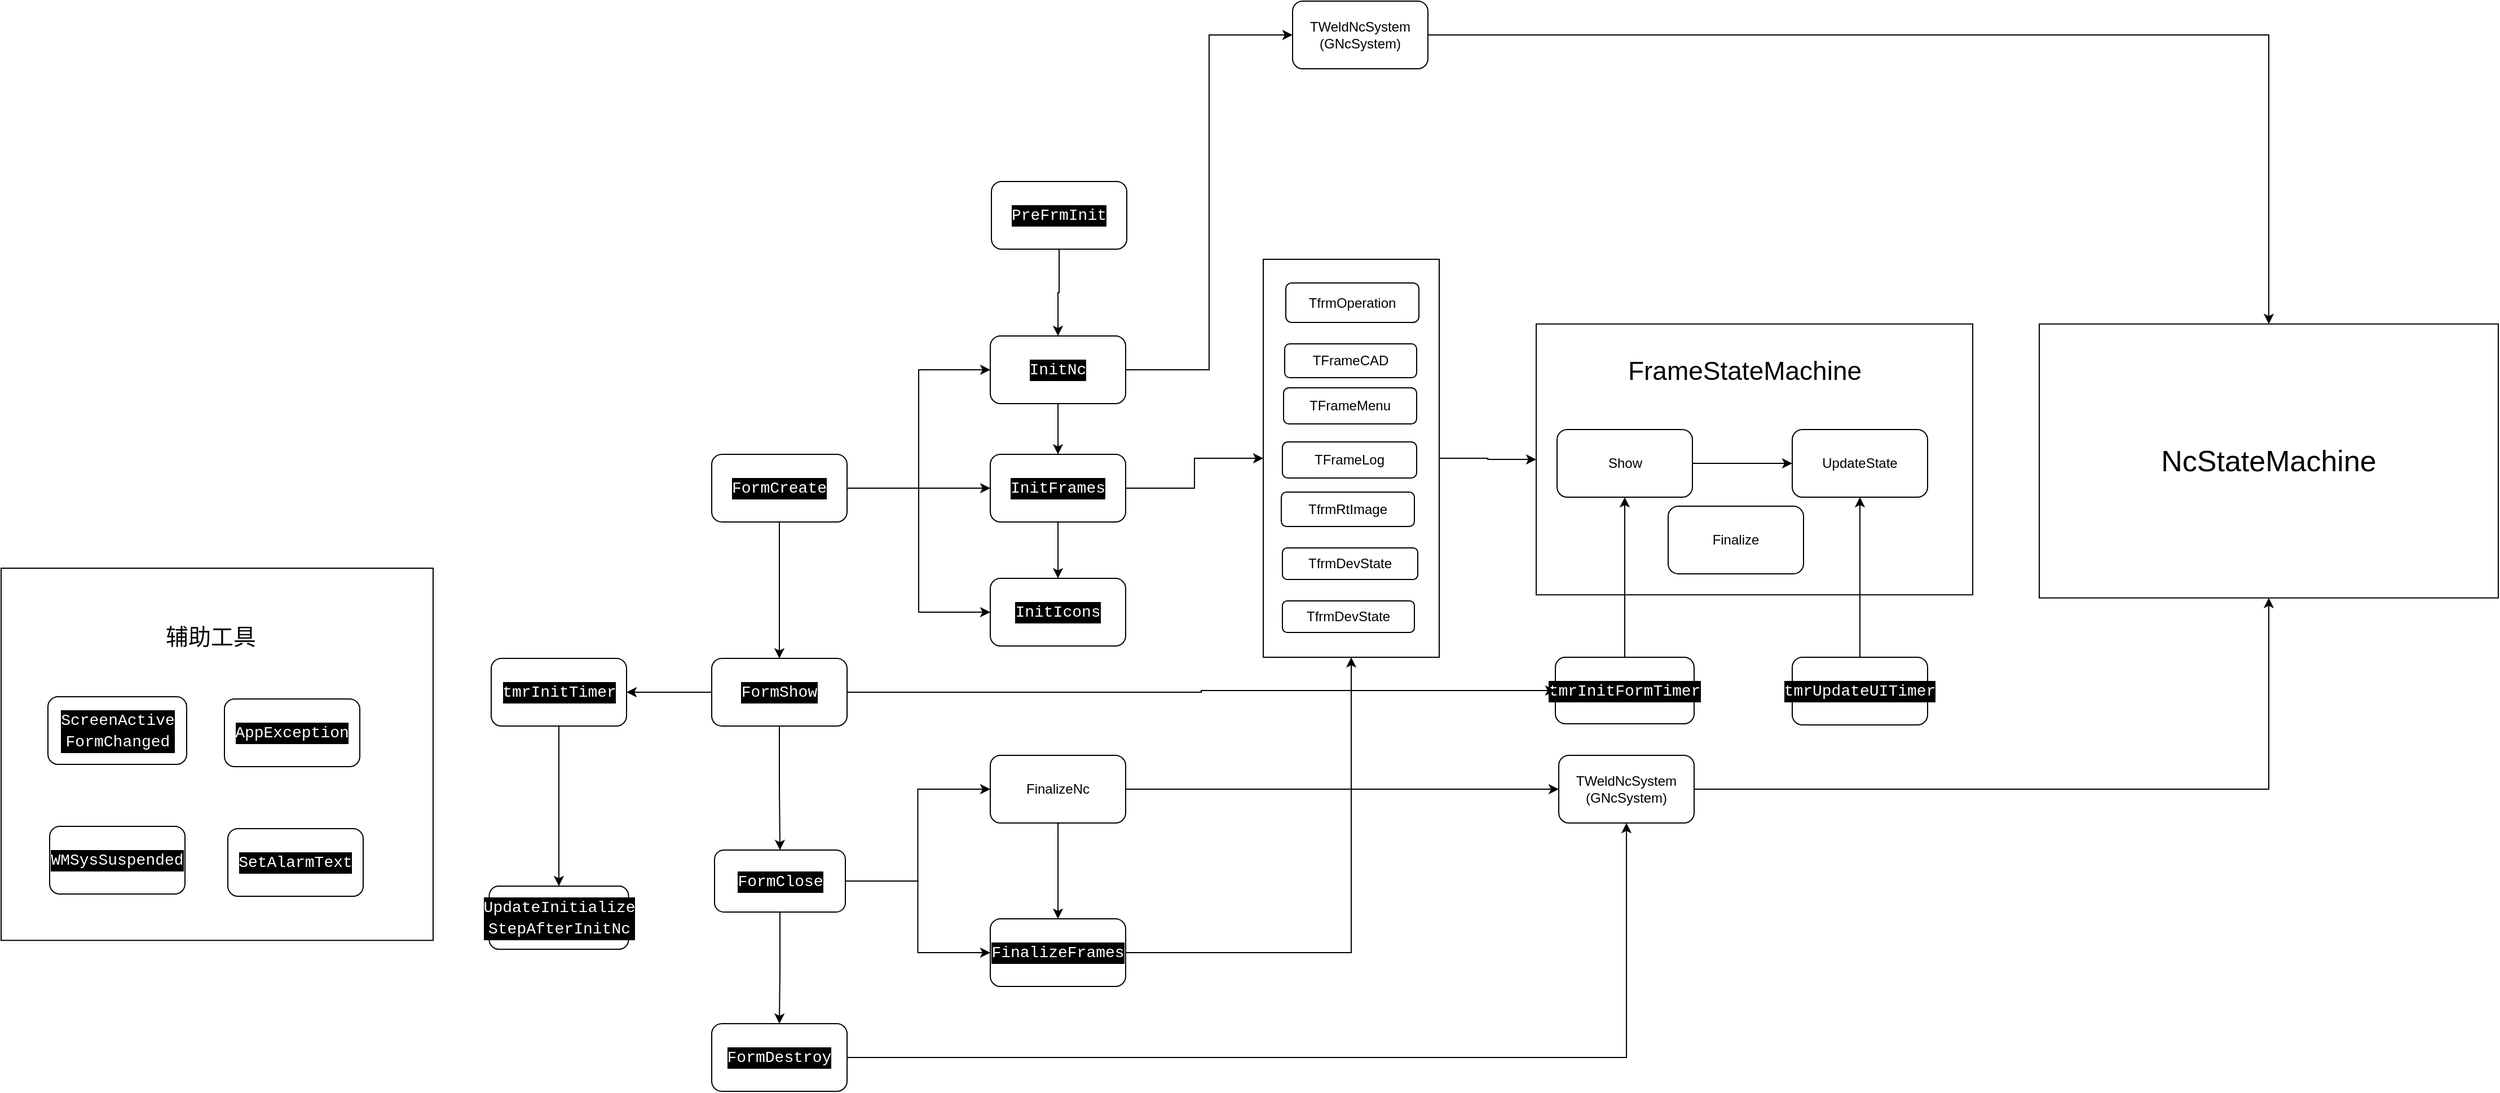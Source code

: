 <mxfile version="21.6.9" type="github">
  <diagram name="Page-1" id="2YBvvXClWsGukQMizWep">
    <mxGraphModel dx="5157" dy="1378" grid="0" gridSize="10" guides="1" tooltips="1" connect="1" arrows="1" fold="1" page="1" pageScale="1" pageWidth="850" pageHeight="1100" math="0" shadow="0">
      <root>
        <mxCell id="0" />
        <mxCell id="1" parent="0" />
        <mxCell id="tJhSIbLWdgZJOuwZPTp4-64" value="" style="rounded=0;whiteSpace=wrap;html=1;" vertex="1" parent="1">
          <mxGeometry x="-770" y="462.37" width="387" height="240.25" as="geometry" />
        </mxCell>
        <mxCell id="tJhSIbLWdgZJOuwZPTp4-90" style="edgeStyle=orthogonalEdgeStyle;rounded=0;orthogonalLoop=1;jettySize=auto;html=1;exitX=1;exitY=0.5;exitDx=0;exitDy=0;entryX=0.5;entryY=1;entryDx=0;entryDy=0;" edge="1" parent="1" source="tJhSIbLWdgZJOuwZPTp4-5" target="tJhSIbLWdgZJOuwZPTp4-73">
          <mxGeometry relative="1" as="geometry" />
        </mxCell>
        <mxCell id="tJhSIbLWdgZJOuwZPTp4-5" value="&lt;div style=&quot;color: rgb(255, 255, 255); background-color: rgb(0, 0, 0); font-family: Consolas, &amp;quot;Courier New&amp;quot;, monospace; font-size: 14px; line-height: 19px;&quot;&gt;FormDestroy&lt;/div&gt;" style="rounded=1;whiteSpace=wrap;html=1;" vertex="1" parent="1">
          <mxGeometry x="-1501" y="1083" width="120" height="60" as="geometry" />
        </mxCell>
        <mxCell id="tJhSIbLWdgZJOuwZPTp4-85" style="edgeStyle=orthogonalEdgeStyle;rounded=0;orthogonalLoop=1;jettySize=auto;html=1;exitX=0.5;exitY=0;exitDx=0;exitDy=0;entryX=0.5;entryY=1;entryDx=0;entryDy=0;" edge="1" parent="1" source="tJhSIbLWdgZJOuwZPTp4-12" target="tJhSIbLWdgZJOuwZPTp4-47">
          <mxGeometry relative="1" as="geometry" />
        </mxCell>
        <mxCell id="tJhSIbLWdgZJOuwZPTp4-12" value="&lt;div style=&quot;color: rgb(255, 255, 255); background-color: rgb(0, 0, 0); font-family: Consolas, &amp;quot;Courier New&amp;quot;, monospace; font-size: 14px; line-height: 19px;&quot;&gt;tmrInitFormTimer&lt;/div&gt;" style="rounded=1;whiteSpace=wrap;html=1;movable=1;resizable=1;rotatable=1;deletable=1;editable=1;locked=0;connectable=1;" vertex="1" parent="1">
          <mxGeometry x="-753" y="758" width="123" height="59" as="geometry" />
        </mxCell>
        <mxCell id="tJhSIbLWdgZJOuwZPTp4-86" style="edgeStyle=orthogonalEdgeStyle;rounded=0;orthogonalLoop=1;jettySize=auto;html=1;exitX=0.5;exitY=0;exitDx=0;exitDy=0;entryX=0.5;entryY=1;entryDx=0;entryDy=0;" edge="1" parent="1" source="tJhSIbLWdgZJOuwZPTp4-14" target="tJhSIbLWdgZJOuwZPTp4-48">
          <mxGeometry relative="1" as="geometry" />
        </mxCell>
        <mxCell id="tJhSIbLWdgZJOuwZPTp4-14" value="&lt;div style=&quot;color: rgb(255, 255, 255); background-color: rgb(0, 0, 0); font-family: Consolas, &amp;quot;Courier New&amp;quot;, monospace; font-size: 14px; line-height: 19px;&quot;&gt;tmrUpdateUITimer&lt;/div&gt;" style="rounded=1;whiteSpace=wrap;html=1;movable=1;resizable=1;rotatable=1;deletable=1;editable=1;locked=0;connectable=1;" vertex="1" parent="1">
          <mxGeometry x="-543" y="758" width="120" height="60" as="geometry" />
        </mxCell>
        <mxCell id="tJhSIbLWdgZJOuwZPTp4-53" style="edgeStyle=orthogonalEdgeStyle;rounded=0;orthogonalLoop=1;jettySize=auto;html=1;exitX=0.5;exitY=1;exitDx=0;exitDy=0;entryX=0.5;entryY=0;entryDx=0;entryDy=0;" edge="1" parent="1" source="tJhSIbLWdgZJOuwZPTp4-15" target="tJhSIbLWdgZJOuwZPTp4-18">
          <mxGeometry relative="1" as="geometry" />
        </mxCell>
        <mxCell id="tJhSIbLWdgZJOuwZPTp4-15" value="&lt;div style=&quot;color: rgb(255, 255, 255); background-color: rgb(0, 0, 0); font-family: Consolas, &amp;quot;Courier New&amp;quot;, monospace; font-size: 14px; line-height: 19px;&quot;&gt;tmrInitTimer&lt;/div&gt;" style="rounded=1;whiteSpace=wrap;html=1;movable=1;resizable=1;rotatable=1;deletable=1;editable=1;locked=0;connectable=1;" vertex="1" parent="1">
          <mxGeometry x="-1696.5" y="759" width="120" height="60" as="geometry" />
        </mxCell>
        <mxCell id="tJhSIbLWdgZJOuwZPTp4-18" value="&lt;div style=&quot;color: rgb(255, 255, 255); background-color: rgb(0, 0, 0); font-family: Consolas, &amp;quot;Courier New&amp;quot;, monospace; font-size: 14px; line-height: 19px;&quot;&gt;UpdateInitialize&lt;/div&gt;&lt;div style=&quot;color: rgb(255, 255, 255); background-color: rgb(0, 0, 0); font-family: Consolas, &amp;quot;Courier New&amp;quot;, monospace; font-size: 14px; line-height: 19px;&quot;&gt;StepAfterInitNc&lt;/div&gt;" style="rounded=1;whiteSpace=wrap;html=1;" vertex="1" parent="1">
          <mxGeometry x="-1698.25" y="961" width="123.5" height="56" as="geometry" />
        </mxCell>
        <mxCell id="tJhSIbLWdgZJOuwZPTp4-23" value="" style="group" vertex="1" connectable="0" parent="1">
          <mxGeometry x="-1501" y="473" width="367" height="318" as="geometry" />
        </mxCell>
        <mxCell id="tJhSIbLWdgZJOuwZPTp4-27" style="edgeStyle=orthogonalEdgeStyle;rounded=0;orthogonalLoop=1;jettySize=auto;html=1;exitX=0.5;exitY=1;exitDx=0;exitDy=0;entryX=0.5;entryY=0;entryDx=0;entryDy=0;" edge="1" parent="tJhSIbLWdgZJOuwZPTp4-23" source="tJhSIbLWdgZJOuwZPTp4-4" target="tJhSIbLWdgZJOuwZPTp4-11">
          <mxGeometry relative="1" as="geometry" />
        </mxCell>
        <mxCell id="tJhSIbLWdgZJOuwZPTp4-4" value="&lt;div style=&quot;color: rgb(255, 255, 255); background-color: rgb(0, 0, 0); font-family: Consolas, &amp;quot;Courier New&amp;quot;, monospace; font-size: 14px; line-height: 19px;&quot;&gt;InitNc&lt;/div&gt;" style="rounded=1;whiteSpace=wrap;html=1;" vertex="1" parent="tJhSIbLWdgZJOuwZPTp4-23">
          <mxGeometry x="247" width="120" height="60" as="geometry" />
        </mxCell>
        <mxCell id="tJhSIbLWdgZJOuwZPTp4-20" style="edgeStyle=orthogonalEdgeStyle;rounded=0;orthogonalLoop=1;jettySize=auto;html=1;exitX=1;exitY=0.5;exitDx=0;exitDy=0;entryX=0;entryY=0.5;entryDx=0;entryDy=0;" edge="1" parent="tJhSIbLWdgZJOuwZPTp4-23" source="tJhSIbLWdgZJOuwZPTp4-6" target="tJhSIbLWdgZJOuwZPTp4-4">
          <mxGeometry relative="1" as="geometry" />
        </mxCell>
        <mxCell id="tJhSIbLWdgZJOuwZPTp4-71" style="edgeStyle=orthogonalEdgeStyle;rounded=0;orthogonalLoop=1;jettySize=auto;html=1;exitX=0.5;exitY=1;exitDx=0;exitDy=0;" edge="1" parent="tJhSIbLWdgZJOuwZPTp4-23" source="tJhSIbLWdgZJOuwZPTp4-6" target="tJhSIbLWdgZJOuwZPTp4-8">
          <mxGeometry relative="1" as="geometry" />
        </mxCell>
        <mxCell id="tJhSIbLWdgZJOuwZPTp4-6" value="&lt;div style=&quot;color: rgb(255, 255, 255); background-color: rgb(0, 0, 0); font-family: Consolas, &amp;quot;Courier New&amp;quot;, monospace; font-size: 14px; line-height: 19px;&quot;&gt;FormCreate&lt;/div&gt;" style="rounded=1;whiteSpace=wrap;html=1;" vertex="1" parent="tJhSIbLWdgZJOuwZPTp4-23">
          <mxGeometry y="105" width="120" height="60" as="geometry" />
        </mxCell>
        <mxCell id="tJhSIbLWdgZJOuwZPTp4-28" style="edgeStyle=orthogonalEdgeStyle;rounded=0;orthogonalLoop=1;jettySize=auto;html=1;exitX=0.5;exitY=1;exitDx=0;exitDy=0;" edge="1" parent="tJhSIbLWdgZJOuwZPTp4-23" source="tJhSIbLWdgZJOuwZPTp4-11" target="tJhSIbLWdgZJOuwZPTp4-13">
          <mxGeometry relative="1" as="geometry" />
        </mxCell>
        <mxCell id="tJhSIbLWdgZJOuwZPTp4-11" value="&lt;div style=&quot;color: rgb(255, 255, 255); background-color: rgb(0, 0, 0); font-family: Consolas, &amp;quot;Courier New&amp;quot;, monospace; font-size: 14px; line-height: 19px;&quot;&gt;InitFrames&lt;/div&gt;" style="rounded=1;whiteSpace=wrap;html=1;" vertex="1" parent="tJhSIbLWdgZJOuwZPTp4-23">
          <mxGeometry x="247" y="105" width="120" height="60" as="geometry" />
        </mxCell>
        <mxCell id="tJhSIbLWdgZJOuwZPTp4-21" style="edgeStyle=orthogonalEdgeStyle;rounded=0;orthogonalLoop=1;jettySize=auto;html=1;exitX=1;exitY=0.5;exitDx=0;exitDy=0;entryX=0;entryY=0.5;entryDx=0;entryDy=0;" edge="1" parent="tJhSIbLWdgZJOuwZPTp4-23" source="tJhSIbLWdgZJOuwZPTp4-6" target="tJhSIbLWdgZJOuwZPTp4-11">
          <mxGeometry relative="1" as="geometry" />
        </mxCell>
        <mxCell id="tJhSIbLWdgZJOuwZPTp4-13" value="&lt;div style=&quot;color: rgb(255, 255, 255); background-color: rgb(0, 0, 0); font-family: Consolas, &amp;quot;Courier New&amp;quot;, monospace; font-size: 14px; line-height: 19px;&quot;&gt;InitIcons&lt;/div&gt;" style="rounded=1;whiteSpace=wrap;html=1;" vertex="1" parent="tJhSIbLWdgZJOuwZPTp4-23">
          <mxGeometry x="247" y="215" width="120" height="60" as="geometry" />
        </mxCell>
        <mxCell id="tJhSIbLWdgZJOuwZPTp4-22" style="edgeStyle=orthogonalEdgeStyle;rounded=0;orthogonalLoop=1;jettySize=auto;html=1;exitX=1;exitY=0.5;exitDx=0;exitDy=0;entryX=0;entryY=0.5;entryDx=0;entryDy=0;" edge="1" parent="tJhSIbLWdgZJOuwZPTp4-23" source="tJhSIbLWdgZJOuwZPTp4-6" target="tJhSIbLWdgZJOuwZPTp4-13">
          <mxGeometry relative="1" as="geometry" />
        </mxCell>
        <mxCell id="tJhSIbLWdgZJOuwZPTp4-8" value="&lt;div style=&quot;color: rgb(255, 255, 255); background-color: rgb(0, 0, 0); font-family: Consolas, &amp;quot;Courier New&amp;quot;, monospace; font-size: 14px; line-height: 19px;&quot;&gt;FormShow&lt;/div&gt;" style="rounded=1;whiteSpace=wrap;html=1;" vertex="1" parent="tJhSIbLWdgZJOuwZPTp4-23">
          <mxGeometry y="286" width="120" height="60" as="geometry" />
        </mxCell>
        <mxCell id="tJhSIbLWdgZJOuwZPTp4-26" style="edgeStyle=orthogonalEdgeStyle;rounded=0;orthogonalLoop=1;jettySize=auto;html=1;exitX=0.5;exitY=1;exitDx=0;exitDy=0;entryX=0.5;entryY=0;entryDx=0;entryDy=0;" edge="1" parent="1" source="tJhSIbLWdgZJOuwZPTp4-25" target="tJhSIbLWdgZJOuwZPTp4-4">
          <mxGeometry relative="1" as="geometry" />
        </mxCell>
        <mxCell id="tJhSIbLWdgZJOuwZPTp4-25" value="&lt;div style=&quot;color: rgb(255, 255, 255); background-color: rgb(0, 0, 0); font-family: Consolas, &amp;quot;Courier New&amp;quot;, monospace; font-size: 14px; line-height: 19px;&quot;&gt;PreFrmInit&lt;/div&gt;" style="rounded=1;whiteSpace=wrap;html=1;" vertex="1" parent="1">
          <mxGeometry x="-1253" y="336" width="120" height="60" as="geometry" />
        </mxCell>
        <mxCell id="tJhSIbLWdgZJOuwZPTp4-81" style="edgeStyle=orthogonalEdgeStyle;rounded=0;orthogonalLoop=1;jettySize=auto;html=1;exitX=1;exitY=0.5;exitDx=0;exitDy=0;entryX=0.5;entryY=0;entryDx=0;entryDy=0;" edge="1" parent="1" source="tJhSIbLWdgZJOuwZPTp4-29" target="tJhSIbLWdgZJOuwZPTp4-79">
          <mxGeometry relative="1" as="geometry" />
        </mxCell>
        <mxCell id="tJhSIbLWdgZJOuwZPTp4-29" value="TWeldNcSystem&lt;br&gt;(GNcSystem)" style="rounded=1;whiteSpace=wrap;html=1;" vertex="1" parent="1">
          <mxGeometry x="-986" y="176" width="120" height="60" as="geometry" />
        </mxCell>
        <mxCell id="tJhSIbLWdgZJOuwZPTp4-30" style="edgeStyle=orthogonalEdgeStyle;rounded=0;orthogonalLoop=1;jettySize=auto;html=1;exitX=1;exitY=0.5;exitDx=0;exitDy=0;entryX=0;entryY=0.5;entryDx=0;entryDy=0;" edge="1" parent="1" source="tJhSIbLWdgZJOuwZPTp4-4" target="tJhSIbLWdgZJOuwZPTp4-29">
          <mxGeometry relative="1" as="geometry" />
        </mxCell>
        <mxCell id="tJhSIbLWdgZJOuwZPTp4-39" value="" style="group" vertex="1" connectable="0" parent="1">
          <mxGeometry x="-996" y="426" width="140" height="332" as="geometry" />
        </mxCell>
        <mxCell id="tJhSIbLWdgZJOuwZPTp4-40" value="" style="rounded=0;whiteSpace=wrap;html=1;" vertex="1" parent="tJhSIbLWdgZJOuwZPTp4-39">
          <mxGeometry x="-16" y="-21" width="156" height="353" as="geometry" />
        </mxCell>
        <mxCell id="tJhSIbLWdgZJOuwZPTp4-31" value="TfrmOperation" style="rounded=1;whiteSpace=wrap;html=1;" vertex="1" parent="tJhSIbLWdgZJOuwZPTp4-39">
          <mxGeometry x="4" width="118" height="35" as="geometry" />
        </mxCell>
        <mxCell id="tJhSIbLWdgZJOuwZPTp4-32" value="TFrameCAD" style="rounded=1;whiteSpace=wrap;html=1;" vertex="1" parent="tJhSIbLWdgZJOuwZPTp4-39">
          <mxGeometry x="3" y="54" width="117" height="30" as="geometry" />
        </mxCell>
        <mxCell id="tJhSIbLWdgZJOuwZPTp4-33" value="TfrmDevState" style="rounded=1;whiteSpace=wrap;html=1;" vertex="1" parent="tJhSIbLWdgZJOuwZPTp4-39">
          <mxGeometry x="1" y="235" width="120" height="28" as="geometry" />
        </mxCell>
        <mxCell id="tJhSIbLWdgZJOuwZPTp4-34" value="TfrmRtImage" style="rounded=1;whiteSpace=wrap;html=1;" vertex="1" parent="tJhSIbLWdgZJOuwZPTp4-39">
          <mxGeometry y="185.5" width="118" height="30.5" as="geometry" />
        </mxCell>
        <mxCell id="tJhSIbLWdgZJOuwZPTp4-35" value="TfrmDevState" style="rounded=1;whiteSpace=wrap;html=1;" vertex="1" parent="tJhSIbLWdgZJOuwZPTp4-39">
          <mxGeometry x="1" y="282" width="117" height="28" as="geometry" />
        </mxCell>
        <mxCell id="tJhSIbLWdgZJOuwZPTp4-36" value="TFrameLog" style="rounded=1;whiteSpace=wrap;html=1;" vertex="1" parent="tJhSIbLWdgZJOuwZPTp4-39">
          <mxGeometry x="1" y="141" width="119" height="32" as="geometry" />
        </mxCell>
        <mxCell id="tJhSIbLWdgZJOuwZPTp4-37" value="TFrameMenu" style="rounded=1;whiteSpace=wrap;html=1;" vertex="1" parent="tJhSIbLWdgZJOuwZPTp4-39">
          <mxGeometry x="2" y="93" width="118" height="32" as="geometry" />
        </mxCell>
        <mxCell id="tJhSIbLWdgZJOuwZPTp4-42" style="edgeStyle=orthogonalEdgeStyle;rounded=0;orthogonalLoop=1;jettySize=auto;html=1;exitX=1;exitY=0.5;exitDx=0;exitDy=0;entryX=0;entryY=0.5;entryDx=0;entryDy=0;" edge="1" parent="1" source="tJhSIbLWdgZJOuwZPTp4-11" target="tJhSIbLWdgZJOuwZPTp4-40">
          <mxGeometry relative="1" as="geometry" />
        </mxCell>
        <mxCell id="tJhSIbLWdgZJOuwZPTp4-52" style="edgeStyle=orthogonalEdgeStyle;rounded=0;orthogonalLoop=1;jettySize=auto;html=1;exitX=1;exitY=0.5;exitDx=0;exitDy=0;entryX=0;entryY=0.5;entryDx=0;entryDy=0;" edge="1" parent="1" source="tJhSIbLWdgZJOuwZPTp4-47" target="tJhSIbLWdgZJOuwZPTp4-48">
          <mxGeometry relative="1" as="geometry" />
        </mxCell>
        <mxCell id="tJhSIbLWdgZJOuwZPTp4-47" value="Show" style="rounded=1;whiteSpace=wrap;html=1;" vertex="1" parent="1">
          <mxGeometry x="-751.5" y="556" width="120" height="60" as="geometry" />
        </mxCell>
        <mxCell id="tJhSIbLWdgZJOuwZPTp4-48" value="UpdateState" style="rounded=1;whiteSpace=wrap;html=1;" vertex="1" parent="1">
          <mxGeometry x="-543" y="556" width="120" height="60" as="geometry" />
        </mxCell>
        <mxCell id="tJhSIbLWdgZJOuwZPTp4-59" value="" style="group" vertex="1" connectable="0" parent="1">
          <mxGeometry x="-1498.5" y="845" width="364.5" height="205" as="geometry" />
        </mxCell>
        <mxCell id="tJhSIbLWdgZJOuwZPTp4-1" value="&lt;div style=&quot;font-family: Consolas, &amp;quot;Courier New&amp;quot;, monospace; font-size: 14px; line-height: 19px;&quot;&gt;&lt;div style=&quot;color: rgb(255, 255, 255); background-color: rgb(0, 0, 0); line-height: 19px;&quot;&gt;FormClose&lt;/div&gt;&lt;/div&gt;" style="rounded=1;whiteSpace=wrap;html=1;" vertex="1" parent="tJhSIbLWdgZJOuwZPTp4-59">
          <mxGeometry y="84" width="116" height="55" as="geometry" />
        </mxCell>
        <mxCell id="tJhSIbLWdgZJOuwZPTp4-10" value="&lt;div style=&quot;color: rgb(255, 255, 255); background-color: rgb(0, 0, 0); font-family: Consolas, &amp;quot;Courier New&amp;quot;, monospace; font-size: 14px; line-height: 19px;&quot;&gt;FinalizeFrames&lt;/div&gt;" style="rounded=1;whiteSpace=wrap;html=1;" vertex="1" parent="tJhSIbLWdgZJOuwZPTp4-59">
          <mxGeometry x="244.5" y="145" width="120" height="60" as="geometry" />
        </mxCell>
        <mxCell id="tJhSIbLWdgZJOuwZPTp4-56" style="edgeStyle=orthogonalEdgeStyle;rounded=0;orthogonalLoop=1;jettySize=auto;html=1;exitX=1;exitY=0.5;exitDx=0;exitDy=0;entryX=0;entryY=0.5;entryDx=0;entryDy=0;" edge="1" parent="tJhSIbLWdgZJOuwZPTp4-59" source="tJhSIbLWdgZJOuwZPTp4-1" target="tJhSIbLWdgZJOuwZPTp4-10">
          <mxGeometry relative="1" as="geometry" />
        </mxCell>
        <mxCell id="tJhSIbLWdgZJOuwZPTp4-82" style="edgeStyle=orthogonalEdgeStyle;rounded=0;orthogonalLoop=1;jettySize=auto;html=1;exitX=0.5;exitY=1;exitDx=0;exitDy=0;" edge="1" parent="tJhSIbLWdgZJOuwZPTp4-59" source="tJhSIbLWdgZJOuwZPTp4-54" target="tJhSIbLWdgZJOuwZPTp4-10">
          <mxGeometry relative="1" as="geometry" />
        </mxCell>
        <mxCell id="tJhSIbLWdgZJOuwZPTp4-54" value="FinalizeNc" style="rounded=1;whiteSpace=wrap;html=1;" vertex="1" parent="tJhSIbLWdgZJOuwZPTp4-59">
          <mxGeometry x="244.5" width="120" height="60" as="geometry" />
        </mxCell>
        <mxCell id="tJhSIbLWdgZJOuwZPTp4-57" style="edgeStyle=orthogonalEdgeStyle;rounded=0;orthogonalLoop=1;jettySize=auto;html=1;exitX=1;exitY=0.5;exitDx=0;exitDy=0;entryX=0;entryY=0.5;entryDx=0;entryDy=0;" edge="1" parent="tJhSIbLWdgZJOuwZPTp4-59" source="tJhSIbLWdgZJOuwZPTp4-1" target="tJhSIbLWdgZJOuwZPTp4-54">
          <mxGeometry relative="1" as="geometry" />
        </mxCell>
        <mxCell id="tJhSIbLWdgZJOuwZPTp4-62" value="Finalize" style="rounded=1;whiteSpace=wrap;html=1;" vertex="1" parent="1">
          <mxGeometry x="-653" y="624" width="120" height="60" as="geometry" />
        </mxCell>
        <mxCell id="tJhSIbLWdgZJOuwZPTp4-65" style="edgeStyle=orthogonalEdgeStyle;rounded=0;orthogonalLoop=1;jettySize=auto;html=1;exitX=1;exitY=0.5;exitDx=0;exitDy=0;entryX=0;entryY=0.5;entryDx=0;entryDy=0;" edge="1" parent="1" source="tJhSIbLWdgZJOuwZPTp4-40" target="tJhSIbLWdgZJOuwZPTp4-64">
          <mxGeometry relative="1" as="geometry" />
        </mxCell>
        <mxCell id="tJhSIbLWdgZJOuwZPTp4-72" style="edgeStyle=orthogonalEdgeStyle;rounded=0;orthogonalLoop=1;jettySize=auto;html=1;exitX=0.5;exitY=1;exitDx=0;exitDy=0;entryX=0.5;entryY=0;entryDx=0;entryDy=0;" edge="1" parent="1" source="tJhSIbLWdgZJOuwZPTp4-8" target="tJhSIbLWdgZJOuwZPTp4-1">
          <mxGeometry relative="1" as="geometry" />
        </mxCell>
        <mxCell id="tJhSIbLWdgZJOuwZPTp4-80" style="edgeStyle=orthogonalEdgeStyle;rounded=0;orthogonalLoop=1;jettySize=auto;html=1;exitX=1;exitY=0.5;exitDx=0;exitDy=0;" edge="1" parent="1" source="tJhSIbLWdgZJOuwZPTp4-73" target="tJhSIbLWdgZJOuwZPTp4-79">
          <mxGeometry relative="1" as="geometry" />
        </mxCell>
        <mxCell id="tJhSIbLWdgZJOuwZPTp4-73" value="TWeldNcSystem&lt;br&gt;(GNcSystem)" style="rounded=1;whiteSpace=wrap;html=1;" vertex="1" parent="1">
          <mxGeometry x="-750" y="845" width="120" height="60" as="geometry" />
        </mxCell>
        <mxCell id="tJhSIbLWdgZJOuwZPTp4-74" style="edgeStyle=orthogonalEdgeStyle;rounded=0;orthogonalLoop=1;jettySize=auto;html=1;exitX=1;exitY=0.5;exitDx=0;exitDy=0;" edge="1" parent="1" source="tJhSIbLWdgZJOuwZPTp4-54" target="tJhSIbLWdgZJOuwZPTp4-73">
          <mxGeometry relative="1" as="geometry" />
        </mxCell>
        <mxCell id="tJhSIbLWdgZJOuwZPTp4-78" style="edgeStyle=orthogonalEdgeStyle;rounded=0;orthogonalLoop=1;jettySize=auto;html=1;exitX=1;exitY=0.5;exitDx=0;exitDy=0;entryX=0.5;entryY=1;entryDx=0;entryDy=0;" edge="1" parent="1" source="tJhSIbLWdgZJOuwZPTp4-10" target="tJhSIbLWdgZJOuwZPTp4-40">
          <mxGeometry relative="1" as="geometry" />
        </mxCell>
        <mxCell id="tJhSIbLWdgZJOuwZPTp4-79" value="&lt;font style=&quot;font-size: 26px;&quot;&gt;NcStateMachine&lt;/font&gt;" style="rounded=0;whiteSpace=wrap;html=1;" vertex="1" parent="1">
          <mxGeometry x="-324" y="462.37" width="407" height="243" as="geometry" />
        </mxCell>
        <mxCell id="tJhSIbLWdgZJOuwZPTp4-83" value="&lt;font style=&quot;font-size: 23px;&quot;&gt;FrameStateMachine&lt;/font&gt;" style="text;html=1;strokeColor=none;fillColor=none;align=center;verticalAlign=middle;whiteSpace=wrap;rounded=0;" vertex="1" parent="1">
          <mxGeometry x="-615" y="489" width="60" height="30" as="geometry" />
        </mxCell>
        <mxCell id="tJhSIbLWdgZJOuwZPTp4-87" style="edgeStyle=orthogonalEdgeStyle;rounded=0;orthogonalLoop=1;jettySize=auto;html=1;exitX=0;exitY=0.5;exitDx=0;exitDy=0;" edge="1" parent="1" source="tJhSIbLWdgZJOuwZPTp4-8" target="tJhSIbLWdgZJOuwZPTp4-15">
          <mxGeometry relative="1" as="geometry" />
        </mxCell>
        <mxCell id="tJhSIbLWdgZJOuwZPTp4-88" style="edgeStyle=orthogonalEdgeStyle;rounded=0;orthogonalLoop=1;jettySize=auto;html=1;exitX=1;exitY=0.5;exitDx=0;exitDy=0;entryX=0;entryY=0.5;entryDx=0;entryDy=0;" edge="1" parent="1" source="tJhSIbLWdgZJOuwZPTp4-8" target="tJhSIbLWdgZJOuwZPTp4-12">
          <mxGeometry relative="1" as="geometry" />
        </mxCell>
        <mxCell id="tJhSIbLWdgZJOuwZPTp4-89" style="edgeStyle=orthogonalEdgeStyle;rounded=0;orthogonalLoop=1;jettySize=auto;html=1;exitX=0.5;exitY=1;exitDx=0;exitDy=0;entryX=0.5;entryY=0;entryDx=0;entryDy=0;" edge="1" parent="1" source="tJhSIbLWdgZJOuwZPTp4-1" target="tJhSIbLWdgZJOuwZPTp4-5">
          <mxGeometry relative="1" as="geometry" />
        </mxCell>
        <mxCell id="tJhSIbLWdgZJOuwZPTp4-93" value="" style="group" vertex="1" connectable="0" parent="1">
          <mxGeometry x="-2131" y="679" width="383" height="330.13" as="geometry" />
        </mxCell>
        <mxCell id="tJhSIbLWdgZJOuwZPTp4-91" value="" style="rounded=0;whiteSpace=wrap;html=1;" vertex="1" parent="tJhSIbLWdgZJOuwZPTp4-93">
          <mxGeometry width="383" height="330.13" as="geometry" />
        </mxCell>
        <mxCell id="tJhSIbLWdgZJOuwZPTp4-7" value="&lt;div style=&quot;color: rgb(255, 255, 255); background-color: rgb(0, 0, 0); font-family: Consolas, &amp;quot;Courier New&amp;quot;, monospace; font-size: 14px; line-height: 19px;&quot;&gt;WMSysSuspended&lt;/div&gt;" style="rounded=1;whiteSpace=wrap;html=1;" vertex="1" parent="tJhSIbLWdgZJOuwZPTp4-93">
          <mxGeometry x="43" y="229" width="120" height="60" as="geometry" />
        </mxCell>
        <mxCell id="tJhSIbLWdgZJOuwZPTp4-9" value="&lt;div style=&quot;color: rgb(255, 255, 255); background-color: rgb(0, 0, 0); font-family: Consolas, &amp;quot;Courier New&amp;quot;, monospace; font-size: 14px; line-height: 19px;&quot;&gt;AppException&lt;/div&gt;" style="rounded=1;whiteSpace=wrap;html=1;" vertex="1" parent="tJhSIbLWdgZJOuwZPTp4-93">
          <mxGeometry x="198" y="116" width="120" height="60" as="geometry" />
        </mxCell>
        <mxCell id="tJhSIbLWdgZJOuwZPTp4-16" value="&lt;div style=&quot;color: rgb(255, 255, 255); background-color: rgb(0, 0, 0); font-family: Consolas, &amp;quot;Courier New&amp;quot;, monospace; font-size: 14px; line-height: 19px;&quot;&gt;ScreenActive&lt;/div&gt;&lt;div style=&quot;color: rgb(255, 255, 255); background-color: rgb(0, 0, 0); font-family: Consolas, &amp;quot;Courier New&amp;quot;, monospace; font-size: 14px; line-height: 19px;&quot;&gt;FormChanged&lt;/div&gt;" style="rounded=1;whiteSpace=wrap;html=1;" vertex="1" parent="tJhSIbLWdgZJOuwZPTp4-93">
          <mxGeometry x="41.5" y="114" width="123" height="60" as="geometry" />
        </mxCell>
        <mxCell id="tJhSIbLWdgZJOuwZPTp4-17" value="&lt;div style=&quot;color: rgb(255, 255, 255); background-color: rgb(0, 0, 0); font-family: Consolas, &amp;quot;Courier New&amp;quot;, monospace; font-size: 14px; line-height: 19px;&quot;&gt;SetAlarmText&lt;/div&gt;" style="rounded=1;whiteSpace=wrap;html=1;" vertex="1" parent="tJhSIbLWdgZJOuwZPTp4-93">
          <mxGeometry x="201" y="231" width="120" height="60" as="geometry" />
        </mxCell>
        <mxCell id="tJhSIbLWdgZJOuwZPTp4-92" value="&lt;font style=&quot;font-size: 20px;&quot;&gt;辅助工具&lt;/font&gt;" style="text;html=1;strokeColor=none;fillColor=none;align=center;verticalAlign=middle;whiteSpace=wrap;rounded=0;" vertex="1" parent="tJhSIbLWdgZJOuwZPTp4-93">
          <mxGeometry x="106" y="43" width="160" height="34" as="geometry" />
        </mxCell>
      </root>
    </mxGraphModel>
  </diagram>
</mxfile>
